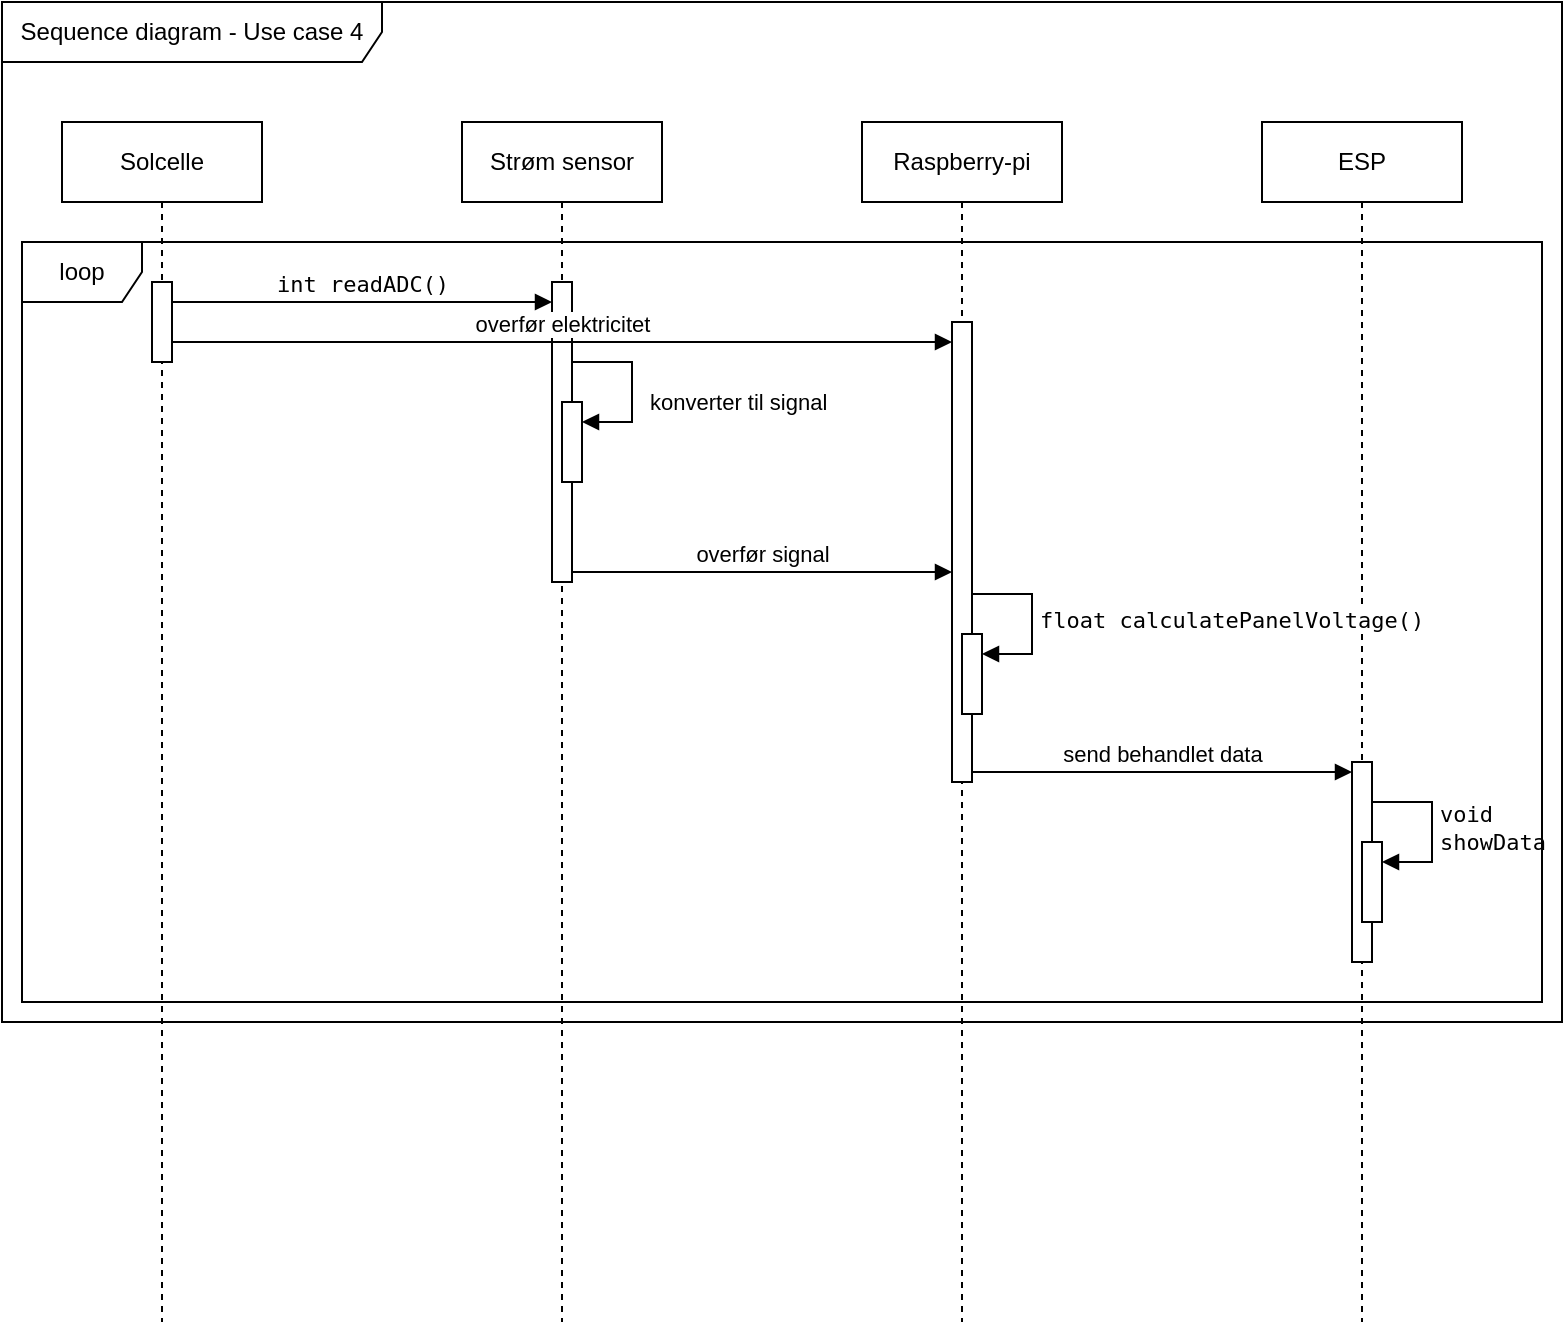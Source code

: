 <mxfile version="25.0.3">
  <diagram name="Side-1" id="qL7F2kTzr6LD_rK6iTyP">
    <mxGraphModel grid="1" page="1" gridSize="10" guides="1" tooltips="1" connect="1" arrows="1" fold="1" pageScale="1" pageWidth="827" pageHeight="1169" math="0" shadow="0">
      <root>
        <mxCell id="0" />
        <mxCell id="1" parent="0" />
        <mxCell id="6piz4bbjtIVCneInxh1F-1" value="Solcelle" style="shape=umlLifeline;perimeter=lifelinePerimeter;whiteSpace=wrap;html=1;container=1;dropTarget=0;collapsible=0;recursiveResize=0;outlineConnect=0;portConstraint=eastwest;newEdgeStyle={&quot;curved&quot;:0,&quot;rounded&quot;:0};" vertex="1" parent="1">
          <mxGeometry x="70" y="80" width="100" height="600" as="geometry" />
        </mxCell>
        <mxCell id="6piz4bbjtIVCneInxh1F-2" value="Sequence diagram - Use case 4" style="shape=umlFrame;whiteSpace=wrap;html=1;pointerEvents=0;width=190;height=30;" vertex="1" parent="1">
          <mxGeometry x="40" y="20" width="780" height="510" as="geometry" />
        </mxCell>
        <mxCell id="6piz4bbjtIVCneInxh1F-3" value="Strøm sensor" style="shape=umlLifeline;perimeter=lifelinePerimeter;whiteSpace=wrap;html=1;container=1;dropTarget=0;collapsible=0;recursiveResize=0;outlineConnect=0;portConstraint=eastwest;newEdgeStyle={&quot;curved&quot;:0,&quot;rounded&quot;:0};" vertex="1" parent="1">
          <mxGeometry x="270" y="80" width="100" height="600" as="geometry" />
        </mxCell>
        <mxCell id="6piz4bbjtIVCneInxh1F-4" value="" style="html=1;points=[[0,0,0,0,5],[0,1,0,0,-5],[1,0,0,0,5],[1,1,0,0,-5]];perimeter=orthogonalPerimeter;outlineConnect=0;targetShapes=umlLifeline;portConstraint=eastwest;newEdgeStyle={&quot;curved&quot;:0,&quot;rounded&quot;:0};" vertex="1" parent="6piz4bbjtIVCneInxh1F-3">
          <mxGeometry x="45" y="80" width="10" height="150" as="geometry" />
        </mxCell>
        <mxCell id="6piz4bbjtIVCneInxh1F-5" value="" style="html=1;points=[[0,0,0,0,5],[0,1,0,0,-5],[1,0,0,0,5],[1,1,0,0,-5]];perimeter=orthogonalPerimeter;outlineConnect=0;targetShapes=umlLifeline;portConstraint=eastwest;newEdgeStyle={&quot;curved&quot;:0,&quot;rounded&quot;:0};" vertex="1" parent="6piz4bbjtIVCneInxh1F-3">
          <mxGeometry x="50" y="140" width="10" height="40" as="geometry" />
        </mxCell>
        <mxCell id="6piz4bbjtIVCneInxh1F-6" value="&lt;code&gt;&lt;span style=&quot;font-family: Helvetica;&quot;&gt;konverter til signal&lt;/span&gt;&lt;/code&gt;" style="html=1;align=left;spacingLeft=2;endArrow=block;rounded=0;edgeStyle=orthogonalEdgeStyle;curved=0;rounded=0;" edge="1" parent="6piz4bbjtIVCneInxh1F-3" target="6piz4bbjtIVCneInxh1F-5">
          <mxGeometry x="0.176" y="5" relative="1" as="geometry">
            <mxPoint x="55" y="120" as="sourcePoint" />
            <Array as="points">
              <mxPoint x="85" y="150" />
            </Array>
            <mxPoint as="offset" />
          </mxGeometry>
        </mxCell>
        <mxCell id="6piz4bbjtIVCneInxh1F-7" value="ESP" style="shape=umlLifeline;perimeter=lifelinePerimeter;whiteSpace=wrap;html=1;container=1;dropTarget=0;collapsible=0;recursiveResize=0;outlineConnect=0;portConstraint=eastwest;newEdgeStyle={&quot;curved&quot;:0,&quot;rounded&quot;:0};" vertex="1" parent="1">
          <mxGeometry x="670" y="80" width="100" height="600" as="geometry" />
        </mxCell>
        <mxCell id="6piz4bbjtIVCneInxh1F-8" value="" style="html=1;points=[[0,0,0,0,5],[0,1,0,0,-5],[1,0,0,0,5],[1,1,0,0,-5]];perimeter=orthogonalPerimeter;outlineConnect=0;targetShapes=umlLifeline;portConstraint=eastwest;newEdgeStyle={&quot;curved&quot;:0,&quot;rounded&quot;:0};" vertex="1" parent="6piz4bbjtIVCneInxh1F-7">
          <mxGeometry x="45" y="320" width="10" height="100" as="geometry" />
        </mxCell>
        <mxCell id="6piz4bbjtIVCneInxh1F-9" value="" style="html=1;points=[[0,0,0,0,5],[0,1,0,0,-5],[1,0,0,0,5],[1,1,0,0,-5]];perimeter=orthogonalPerimeter;outlineConnect=0;targetShapes=umlLifeline;portConstraint=eastwest;newEdgeStyle={&quot;curved&quot;:0,&quot;rounded&quot;:0};" vertex="1" parent="6piz4bbjtIVCneInxh1F-7">
          <mxGeometry x="50" y="360" width="10" height="40" as="geometry" />
        </mxCell>
        <mxCell id="6piz4bbjtIVCneInxh1F-10" value="&lt;code&gt;&lt;span class=&quot;hljs-type&quot;&gt;void&lt;/span&gt;&lt;span class=&quot;hljs-function&quot;&gt; &lt;br&gt;&lt;/span&gt;&lt;span class=&quot;hljs-title&quot;&gt;showData&lt;/span&gt;&lt;/code&gt;" style="html=1;align=left;spacingLeft=2;endArrow=block;rounded=0;edgeStyle=orthogonalEdgeStyle;curved=0;rounded=0;" edge="1" parent="6piz4bbjtIVCneInxh1F-7" target="6piz4bbjtIVCneInxh1F-9">
          <mxGeometry x="0.012" relative="1" as="geometry">
            <mxPoint x="55" y="340" as="sourcePoint" />
            <Array as="points">
              <mxPoint x="85" y="370" />
            </Array>
            <mxPoint as="offset" />
          </mxGeometry>
        </mxCell>
        <mxCell id="6piz4bbjtIVCneInxh1F-11" value="" style="html=1;points=[[0,0,0,0,5],[0,1,0,0,-5],[1,0,0,0,5],[1,1,0,0,-5]];perimeter=orthogonalPerimeter;outlineConnect=0;targetShapes=umlLifeline;portConstraint=eastwest;newEdgeStyle={&quot;curved&quot;:0,&quot;rounded&quot;:0};" vertex="1" parent="1">
          <mxGeometry x="115" y="160" width="10" height="40" as="geometry" />
        </mxCell>
        <mxCell id="6piz4bbjtIVCneInxh1F-12" value="&lt;code&gt;&lt;span class=&quot;hljs-type&quot;&gt;int&lt;/span&gt;&lt;span class=&quot;hljs-function&quot;&gt; &lt;/span&gt;&lt;span class=&quot;hljs-title&quot;&gt;readADC&lt;/span&gt;&lt;span class=&quot;hljs-params&quot;&gt;()&lt;/span&gt;&lt;/code&gt;" style="html=1;verticalAlign=bottom;endArrow=block;curved=0;rounded=0;" edge="1" parent="1" target="6piz4bbjtIVCneInxh1F-4">
          <mxGeometry relative="1" as="geometry">
            <mxPoint x="125" y="170" as="sourcePoint" />
            <mxPoint x="310" y="170" as="targetPoint" />
          </mxGeometry>
        </mxCell>
        <mxCell id="6piz4bbjtIVCneInxh1F-13" value="overfør elektricitet" style="html=1;verticalAlign=bottom;endArrow=block;curved=0;rounded=0;" edge="1" parent="1" target="6piz4bbjtIVCneInxh1F-17">
          <mxGeometry width="80" relative="1" as="geometry">
            <mxPoint x="125" y="190" as="sourcePoint" />
            <mxPoint x="500" y="190" as="targetPoint" />
            <mxPoint as="offset" />
          </mxGeometry>
        </mxCell>
        <mxCell id="6piz4bbjtIVCneInxh1F-14" value="overfør signal" style="html=1;verticalAlign=bottom;endArrow=block;curved=0;rounded=0;" edge="1" parent="1">
          <mxGeometry width="80" relative="1" as="geometry">
            <mxPoint x="325" y="305" as="sourcePoint" />
            <mxPoint x="515" y="305" as="targetPoint" />
          </mxGeometry>
        </mxCell>
        <mxCell id="6piz4bbjtIVCneInxh1F-15" value="send behandlet data" style="html=1;verticalAlign=bottom;endArrow=block;curved=0;rounded=0;entryX=0;entryY=0;entryDx=0;entryDy=5;" edge="1" parent="1" source="6piz4bbjtIVCneInxh1F-17" target="6piz4bbjtIVCneInxh1F-8">
          <mxGeometry relative="1" as="geometry">
            <mxPoint x="445" y="405" as="sourcePoint" />
          </mxGeometry>
        </mxCell>
        <mxCell id="6piz4bbjtIVCneInxh1F-16" value="&lt;div&gt;Raspberry-pi&lt;span style=&quot;color: rgba(0, 0, 0, 0); font-family: monospace; font-size: 0px; text-align: start; text-wrap-mode: nowrap; background-color: initial;&quot;&gt;%3CmxGraphModel%3E%3Croot%3E%3CmxCell%20id%3D%220%22%2F%3E%3CmxCell%20id%3D%221%22%20parent%3D%220%22%2F%3E%3CmxCell%20id%3D%222%22%20value%3D%22ESP32%22%20style%3D%22shape%3DumlLifeline%3Bperimeter%3DlifelinePerimeter%3BwhiteSpace%3Dwrap%3Bhtml%3D1%3Bcontainer%3D1%3BdropTarget%3D0%3Bcollapsible%3D0%3BrecursiveResize%3D0%3BoutlineConnect%3D0%3BportConstraint%3Deastwest%3BnewEdgeStyle%3D%7B%26quot%3Bcurved%26quot%3B%3A0%2C%26quot%3Brounded%26quot%3B%3A0%7D%3B%22%20vertex%3D%221%22%20parent%3D%221%22%3E%3CmxGeometry%20x%3D%22620%22%20y%3D%2280%22%20width%3D%22100%22%20height%3D%22600%22%20as%3D%22geometry%22%2F%3E%3C%2FmxCell%3E%3CmxCell%20id%3D%223%22%20value%3D%22%22%20style%3D%22html%3D1%3Bpoints%3D%5B%5B0%2C0%2C0%2C0%2C5%5D%2C%5B0%2C1%2C0%2C0%2C-5%5D%2C%5B1%2C0%2C0%2C0%2C5%5D%2C%5B1%2C1%2C0%2C0%2C-5%5D%5D%3Bperimeter%3DorthogonalPerimeter%3BoutlineConnect%3D0%3BtargetShapes%3DumlLifeline%3BportConstraint%3Deastwest%3BnewEdgeStyle%3D%7B%26quot%3Bcurved%26quot%3B%3A0%2C%26quot%3Brounded%26quot%3B%3A0%7D%3B%22%20vertex%3D%221%22%20parent%3D%222%22%3E%3CmxGeometry%20x%3D%2245%22%20y%3D%22380%22%20width%3D%2210%22%20height%3D%22100%22%20as%3D%22geometry%22%2F%3E%3C%2FmxCell%3E%3CmxCell%20id%3D%224%22%20value%3D%22%22%20style%3D%22html%3D1%3Bpoints%3D%5B%5B0%2C0%2C0%2C0%2C5%5D%2C%5B0%2C1%2C0%2C0%2C-5%5D%2C%5B1%2C0%2C0%2C0%2C5%5D%2C%5B1%2C1%2C0%2C0%2C-5%5D%5D%3Bperimeter%3DorthogonalPerimeter%3BoutlineConnect%3D0%3BtargetShapes%3DumlLifeline%3BportConstraint%3Deastwest%3BnewEdgeStyle%3D%7B%26quot%3Bcurved%26quot%3B%3A0%2C%26quot%3Brounded%26quot%3B%3A0%7D%3B%22%20vertex%3D%221%22%20parent%3D%222%22%3E%3CmxGeometry%20x%3D%2250%22%20y%3D%22420%22%20width%3D%2210%22%20height%3D%2240%22%20as%3D%22geometry%22%2F%3E%3C%2FmxCell%3E%3CmxCell%20id%3D%225%22%20value%3D%22vis%20data%26lt%3Bdiv%26gt%3Bp%C3%A5%20display%26lt%3B%2Fdiv%26gt%3B%22%20style%3D%22html%3D1%3Balign%3Dleft%3BspacingLeft%3D2%3BendArrow%3Dblock%3Brounded%3D0%3BedgeStyle%3DorthogonalEdgeStyle%3Bcurved%3D0%3Brounded%3D0%3B%22%20edge%3D%221%22%20parent%3D%222%22%20target%3D%224%22%3E%3CmxGeometry%20relative%3D%221%22%20as%3D%22geometry%22%3E%3CmxPoint%20x%3D%2255%22%20y%3D%22400%22%20as%3D%22sourcePoint%22%2F%3E%3CArray%20as%3D%22points%22%3E%3CmxPoint%20x%3D%2285%22%20y%3D%22430%22%2F%3E%3C%2FArray%3E%3C%2FmxGeometry%3E%3C%2FmxCell%3E%3C%2Froot%3E%3C%2FmxGraphModel%3E&lt;/span&gt;&lt;/div&gt;" style="shape=umlLifeline;perimeter=lifelinePerimeter;whiteSpace=wrap;html=1;container=1;dropTarget=0;collapsible=0;recursiveResize=0;outlineConnect=0;portConstraint=eastwest;newEdgeStyle={&quot;curved&quot;:0,&quot;rounded&quot;:0};" vertex="1" parent="1">
          <mxGeometry x="470" y="80" width="100" height="600" as="geometry" />
        </mxCell>
        <mxCell id="6piz4bbjtIVCneInxh1F-17" value="" style="html=1;points=[[0,0,0,0,5],[0,1,0,0,-5],[1,0,0,0,5],[1,1,0,0,-5]];perimeter=orthogonalPerimeter;outlineConnect=0;targetShapes=umlLifeline;portConstraint=eastwest;newEdgeStyle={&quot;curved&quot;:0,&quot;rounded&quot;:0};" vertex="1" parent="6piz4bbjtIVCneInxh1F-16">
          <mxGeometry x="45" y="100" width="10" height="230" as="geometry" />
        </mxCell>
        <mxCell id="6piz4bbjtIVCneInxh1F-18" value="" style="html=1;points=[[0,0,0,0,5],[0,1,0,0,-5],[1,0,0,0,5],[1,1,0,0,-5]];perimeter=orthogonalPerimeter;outlineConnect=0;targetShapes=umlLifeline;portConstraint=eastwest;newEdgeStyle={&quot;curved&quot;:0,&quot;rounded&quot;:0};" vertex="1" parent="6piz4bbjtIVCneInxh1F-16">
          <mxGeometry x="50" y="256" width="10" height="40" as="geometry" />
        </mxCell>
        <mxCell id="6piz4bbjtIVCneInxh1F-19" value="&lt;span style=&quot;font-family: monospace;&quot; class=&quot;hljs-type&quot;&gt;float&amp;nbsp;&lt;/span&gt;&lt;span style=&quot;font-family: monospace;&quot; class=&quot;hljs-title&quot;&gt;calculatePanelVoltage()&lt;/span&gt;" style="html=1;align=left;spacingLeft=2;endArrow=block;rounded=0;edgeStyle=orthogonalEdgeStyle;curved=0;rounded=0;" edge="1" parent="6piz4bbjtIVCneInxh1F-16" target="6piz4bbjtIVCneInxh1F-18">
          <mxGeometry x="0.012" relative="1" as="geometry">
            <mxPoint x="55" y="236" as="sourcePoint" />
            <Array as="points">
              <mxPoint x="85" y="266" />
            </Array>
            <mxPoint as="offset" />
          </mxGeometry>
        </mxCell>
        <mxCell id="6piz4bbjtIVCneInxh1F-20" value="loop" style="shape=umlFrame;whiteSpace=wrap;html=1;pointerEvents=0;" vertex="1" parent="1">
          <mxGeometry x="50" y="140" width="760" height="380" as="geometry" />
        </mxCell>
      </root>
    </mxGraphModel>
  </diagram>
</mxfile>
